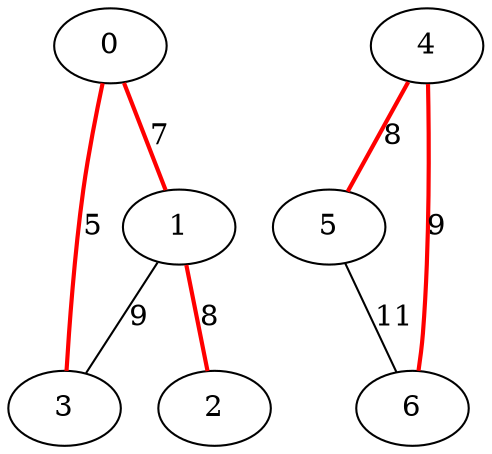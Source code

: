 # 7 7

graph G {
	0 -- 3 [label=5, color=red, style=bold];
	0 -- 1 [label=7, color=red, style=bold];
	4 -- 5 [label=8, color=red, style=bold];
	1 -- 2 [label=8, color=red, style=bold];
	1 -- 3 [label=9];
	4 -- 6 [label=9, color=red, style=bold];
	5 -- 6 [label=11];
}

# MST : 37
# Has a cycle: NO
# Connected components : 2
